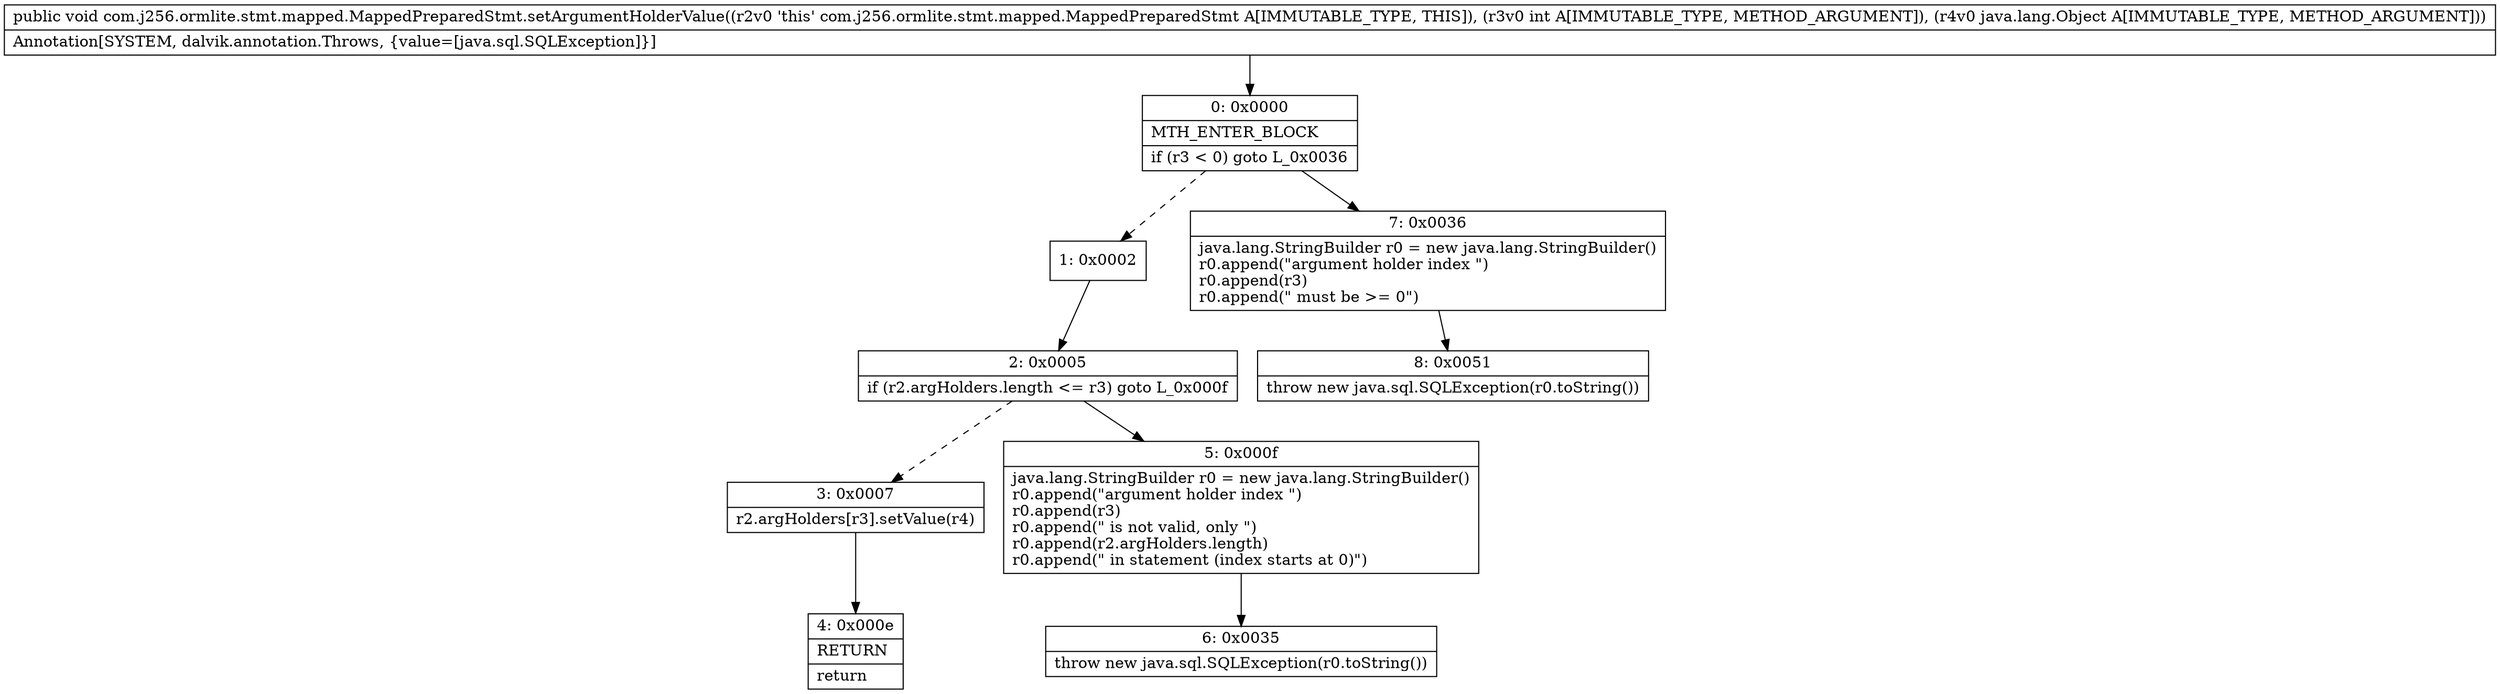 digraph "CFG forcom.j256.ormlite.stmt.mapped.MappedPreparedStmt.setArgumentHolderValue(ILjava\/lang\/Object;)V" {
Node_0 [shape=record,label="{0\:\ 0x0000|MTH_ENTER_BLOCK\l|if (r3 \< 0) goto L_0x0036\l}"];
Node_1 [shape=record,label="{1\:\ 0x0002}"];
Node_2 [shape=record,label="{2\:\ 0x0005|if (r2.argHolders.length \<= r3) goto L_0x000f\l}"];
Node_3 [shape=record,label="{3\:\ 0x0007|r2.argHolders[r3].setValue(r4)\l}"];
Node_4 [shape=record,label="{4\:\ 0x000e|RETURN\l|return\l}"];
Node_5 [shape=record,label="{5\:\ 0x000f|java.lang.StringBuilder r0 = new java.lang.StringBuilder()\lr0.append(\"argument holder index \")\lr0.append(r3)\lr0.append(\" is not valid, only \")\lr0.append(r2.argHolders.length)\lr0.append(\" in statement (index starts at 0)\")\l}"];
Node_6 [shape=record,label="{6\:\ 0x0035|throw new java.sql.SQLException(r0.toString())\l}"];
Node_7 [shape=record,label="{7\:\ 0x0036|java.lang.StringBuilder r0 = new java.lang.StringBuilder()\lr0.append(\"argument holder index \")\lr0.append(r3)\lr0.append(\" must be \>= 0\")\l}"];
Node_8 [shape=record,label="{8\:\ 0x0051|throw new java.sql.SQLException(r0.toString())\l}"];
MethodNode[shape=record,label="{public void com.j256.ormlite.stmt.mapped.MappedPreparedStmt.setArgumentHolderValue((r2v0 'this' com.j256.ormlite.stmt.mapped.MappedPreparedStmt A[IMMUTABLE_TYPE, THIS]), (r3v0 int A[IMMUTABLE_TYPE, METHOD_ARGUMENT]), (r4v0 java.lang.Object A[IMMUTABLE_TYPE, METHOD_ARGUMENT]))  | Annotation[SYSTEM, dalvik.annotation.Throws, \{value=[java.sql.SQLException]\}]\l}"];
MethodNode -> Node_0;
Node_0 -> Node_1[style=dashed];
Node_0 -> Node_7;
Node_1 -> Node_2;
Node_2 -> Node_3[style=dashed];
Node_2 -> Node_5;
Node_3 -> Node_4;
Node_5 -> Node_6;
Node_7 -> Node_8;
}

